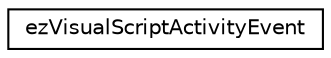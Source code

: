 digraph "Graphical Class Hierarchy"
{
 // LATEX_PDF_SIZE
  edge [fontname="Helvetica",fontsize="10",labelfontname="Helvetica",labelfontsize="10"];
  node [fontname="Helvetica",fontsize="10",shape=record];
  rankdir="LR";
  Node0 [label="ezVisualScriptActivityEvent",height=0.2,width=0.4,color="black", fillcolor="white", style="filled",URL="$d0/d96/structez_visual_script_activity_event.htm",tooltip=" "];
}
